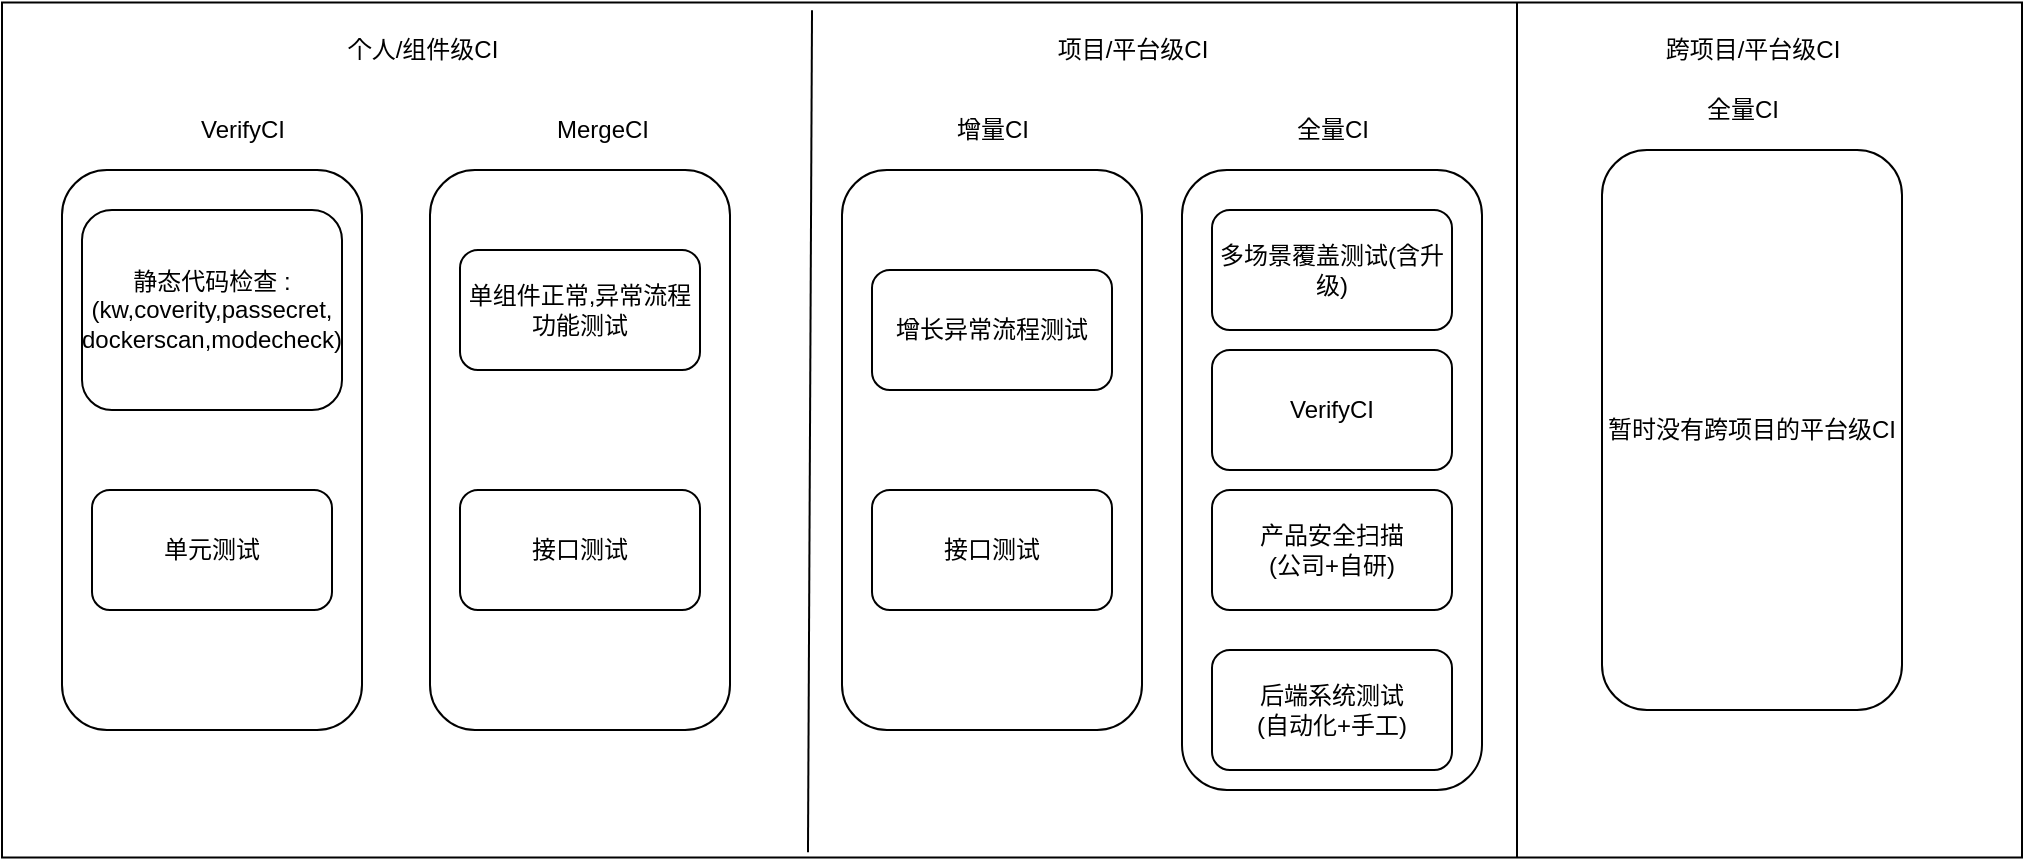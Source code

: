 <mxfile version="16.5.3" type="github">
  <diagram id="vPjnrQoIsFsj-2KpNPdL" name="Page-1">
    <mxGraphModel dx="1182" dy="732" grid="1" gridSize="10" guides="1" tooltips="1" connect="1" arrows="1" fold="1" page="1" pageScale="1" pageWidth="827" pageHeight="1169" math="0" shadow="0">
      <root>
        <mxCell id="0" />
        <mxCell id="1" parent="0" />
        <mxCell id="MkJoMWs4l-8RiEpJGgM6-1" value="" style="rounded=0;whiteSpace=wrap;html=1;" vertex="1" parent="1">
          <mxGeometry x="50" y="66.25" width="1010" height="427.5" as="geometry" />
        </mxCell>
        <mxCell id="MkJoMWs4l-8RiEpJGgM6-12" value="" style="endArrow=none;html=1;rounded=0;entryX=0.401;entryY=0.009;entryDx=0;entryDy=0;entryPerimeter=0;exitX=0.399;exitY=0.994;exitDx=0;exitDy=0;exitPerimeter=0;" edge="1" parent="1" source="MkJoMWs4l-8RiEpJGgM6-1" target="MkJoMWs4l-8RiEpJGgM6-1">
          <mxGeometry width="50" height="50" relative="1" as="geometry">
            <mxPoint x="490" y="200" as="sourcePoint" />
            <mxPoint x="540" y="150" as="targetPoint" />
          </mxGeometry>
        </mxCell>
        <mxCell id="MkJoMWs4l-8RiEpJGgM6-13" value="" style="endArrow=none;html=1;rounded=0;entryX=0.75;entryY=0;entryDx=0;entryDy=0;exitX=0.75;exitY=1;exitDx=0;exitDy=0;" edge="1" parent="1" source="MkJoMWs4l-8RiEpJGgM6-1" target="MkJoMWs4l-8RiEpJGgM6-1">
          <mxGeometry width="50" height="50" relative="1" as="geometry">
            <mxPoint x="490" y="200" as="sourcePoint" />
            <mxPoint x="540" y="150" as="targetPoint" />
          </mxGeometry>
        </mxCell>
        <mxCell id="MkJoMWs4l-8RiEpJGgM6-16" value="" style="rounded=1;whiteSpace=wrap;html=1;" vertex="1" parent="1">
          <mxGeometry x="80" y="150" width="150" height="280" as="geometry" />
        </mxCell>
        <mxCell id="MkJoMWs4l-8RiEpJGgM6-17" value="静态代码检查 :&lt;br&gt;(kw,coverity,passecret,&lt;br&gt;dockerscan,modecheck)" style="rounded=1;whiteSpace=wrap;html=1;" vertex="1" parent="1">
          <mxGeometry x="90" y="170" width="130" height="100" as="geometry" />
        </mxCell>
        <mxCell id="MkJoMWs4l-8RiEpJGgM6-18" value="单元测试" style="rounded=1;whiteSpace=wrap;html=1;" vertex="1" parent="1">
          <mxGeometry x="95" y="310" width="120" height="60" as="geometry" />
        </mxCell>
        <mxCell id="MkJoMWs4l-8RiEpJGgM6-19" value="" style="rounded=1;whiteSpace=wrap;html=1;" vertex="1" parent="1">
          <mxGeometry x="264" y="150" width="150" height="280" as="geometry" />
        </mxCell>
        <mxCell id="MkJoMWs4l-8RiEpJGgM6-20" value="单组件正常,异常流程功能测试" style="rounded=1;whiteSpace=wrap;html=1;" vertex="1" parent="1">
          <mxGeometry x="279" y="190" width="120" height="60" as="geometry" />
        </mxCell>
        <mxCell id="MkJoMWs4l-8RiEpJGgM6-21" value="接口测试" style="rounded=1;whiteSpace=wrap;html=1;" vertex="1" parent="1">
          <mxGeometry x="279" y="310" width="120" height="60" as="geometry" />
        </mxCell>
        <mxCell id="MkJoMWs4l-8RiEpJGgM6-24" value="" style="rounded=1;whiteSpace=wrap;html=1;" vertex="1" parent="1">
          <mxGeometry x="640" y="150" width="150" height="310" as="geometry" />
        </mxCell>
        <mxCell id="MkJoMWs4l-8RiEpJGgM6-23" value="" style="rounded=1;whiteSpace=wrap;html=1;" vertex="1" parent="1">
          <mxGeometry x="470" y="150" width="150" height="280" as="geometry" />
        </mxCell>
        <mxCell id="MkJoMWs4l-8RiEpJGgM6-4" value="增长异常流程测试" style="rounded=1;whiteSpace=wrap;html=1;" vertex="1" parent="1">
          <mxGeometry x="485" y="200" width="120" height="60" as="geometry" />
        </mxCell>
        <mxCell id="MkJoMWs4l-8RiEpJGgM6-25" value="接口测试" style="rounded=1;whiteSpace=wrap;html=1;" vertex="1" parent="1">
          <mxGeometry x="485" y="310" width="120" height="60" as="geometry" />
        </mxCell>
        <mxCell id="MkJoMWs4l-8RiEpJGgM6-26" value="多场景覆盖测试(含升级)" style="rounded=1;whiteSpace=wrap;html=1;" vertex="1" parent="1">
          <mxGeometry x="655" y="170" width="120" height="60" as="geometry" />
        </mxCell>
        <mxCell id="MkJoMWs4l-8RiEpJGgM6-27" value="VerifyCI" style="rounded=1;whiteSpace=wrap;html=1;" vertex="1" parent="1">
          <mxGeometry x="655" y="240" width="120" height="60" as="geometry" />
        </mxCell>
        <mxCell id="MkJoMWs4l-8RiEpJGgM6-28" value="产品安全扫描&lt;br&gt;(公司+自研)" style="rounded=1;whiteSpace=wrap;html=1;" vertex="1" parent="1">
          <mxGeometry x="655" y="310" width="120" height="60" as="geometry" />
        </mxCell>
        <mxCell id="MkJoMWs4l-8RiEpJGgM6-29" value="后端系统测试&lt;br&gt;(自动化+手工)" style="rounded=1;whiteSpace=wrap;html=1;" vertex="1" parent="1">
          <mxGeometry x="655" y="390" width="120" height="60" as="geometry" />
        </mxCell>
        <mxCell id="MkJoMWs4l-8RiEpJGgM6-30" value="暂时没有跨项目的平台级CI" style="rounded=1;whiteSpace=wrap;html=1;" vertex="1" parent="1">
          <mxGeometry x="850" y="140" width="150" height="280" as="geometry" />
        </mxCell>
        <mxCell id="MkJoMWs4l-8RiEpJGgM6-33" value="个人/组件级CI" style="text;html=1;resizable=0;autosize=1;align=center;verticalAlign=middle;points=[];fillColor=none;strokeColor=none;rounded=0;" vertex="1" parent="1">
          <mxGeometry x="215" y="80" width="90" height="20" as="geometry" />
        </mxCell>
        <mxCell id="MkJoMWs4l-8RiEpJGgM6-34" value="项目/平台级CI" style="text;html=1;resizable=0;autosize=1;align=center;verticalAlign=middle;points=[];fillColor=none;strokeColor=none;rounded=0;" vertex="1" parent="1">
          <mxGeometry x="570" y="80" width="90" height="20" as="geometry" />
        </mxCell>
        <mxCell id="MkJoMWs4l-8RiEpJGgM6-35" value="跨项目/平台级CI" style="text;html=1;resizable=0;autosize=1;align=center;verticalAlign=middle;points=[];fillColor=none;strokeColor=none;rounded=0;" vertex="1" parent="1">
          <mxGeometry x="875" y="80" width="100" height="20" as="geometry" />
        </mxCell>
        <mxCell id="MkJoMWs4l-8RiEpJGgM6-36" value="VerifyCI" style="text;html=1;resizable=0;autosize=1;align=center;verticalAlign=middle;points=[];fillColor=none;strokeColor=none;rounded=0;" vertex="1" parent="1">
          <mxGeometry x="140" y="120" width="60" height="20" as="geometry" />
        </mxCell>
        <mxCell id="MkJoMWs4l-8RiEpJGgM6-37" value="MergeCI" style="text;html=1;resizable=0;autosize=1;align=center;verticalAlign=middle;points=[];fillColor=none;strokeColor=none;rounded=0;" vertex="1" parent="1">
          <mxGeometry x="320" y="120" width="60" height="20" as="geometry" />
        </mxCell>
        <mxCell id="MkJoMWs4l-8RiEpJGgM6-38" value="增量CI" style="text;html=1;resizable=0;autosize=1;align=center;verticalAlign=middle;points=[];fillColor=none;strokeColor=none;rounded=0;" vertex="1" parent="1">
          <mxGeometry x="520" y="120" width="50" height="20" as="geometry" />
        </mxCell>
        <mxCell id="MkJoMWs4l-8RiEpJGgM6-39" value="全量CI" style="text;html=1;resizable=0;autosize=1;align=center;verticalAlign=middle;points=[];fillColor=none;strokeColor=none;rounded=0;" vertex="1" parent="1">
          <mxGeometry x="690" y="120" width="50" height="20" as="geometry" />
        </mxCell>
        <mxCell id="MkJoMWs4l-8RiEpJGgM6-40" value="全量CI" style="text;html=1;resizable=0;autosize=1;align=center;verticalAlign=middle;points=[];fillColor=none;strokeColor=none;rounded=0;" vertex="1" parent="1">
          <mxGeometry x="895" y="110" width="50" height="20" as="geometry" />
        </mxCell>
      </root>
    </mxGraphModel>
  </diagram>
</mxfile>

